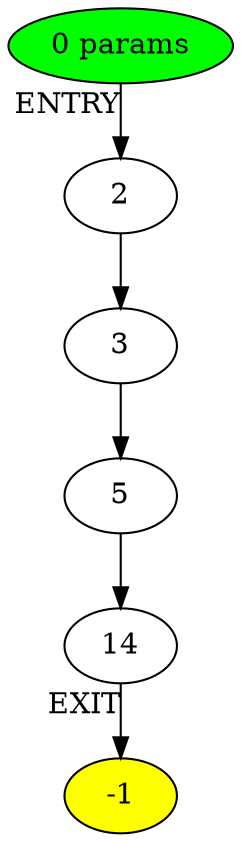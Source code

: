 digraph testName {
0 [label="2"];
1 [label="3"];
2 [label="5"];
3 [label="14"];
0 -> 1;
1 -> 2;
2 -> 3;
-2 -> 0[xlabel="ENTRY"];
3 -> -1[xlabel="EXIT"];
-2 [fillcolor = green, style = filled]-1 [fillcolor= yellow, style = filled] -2 [label="0 params"];
}
